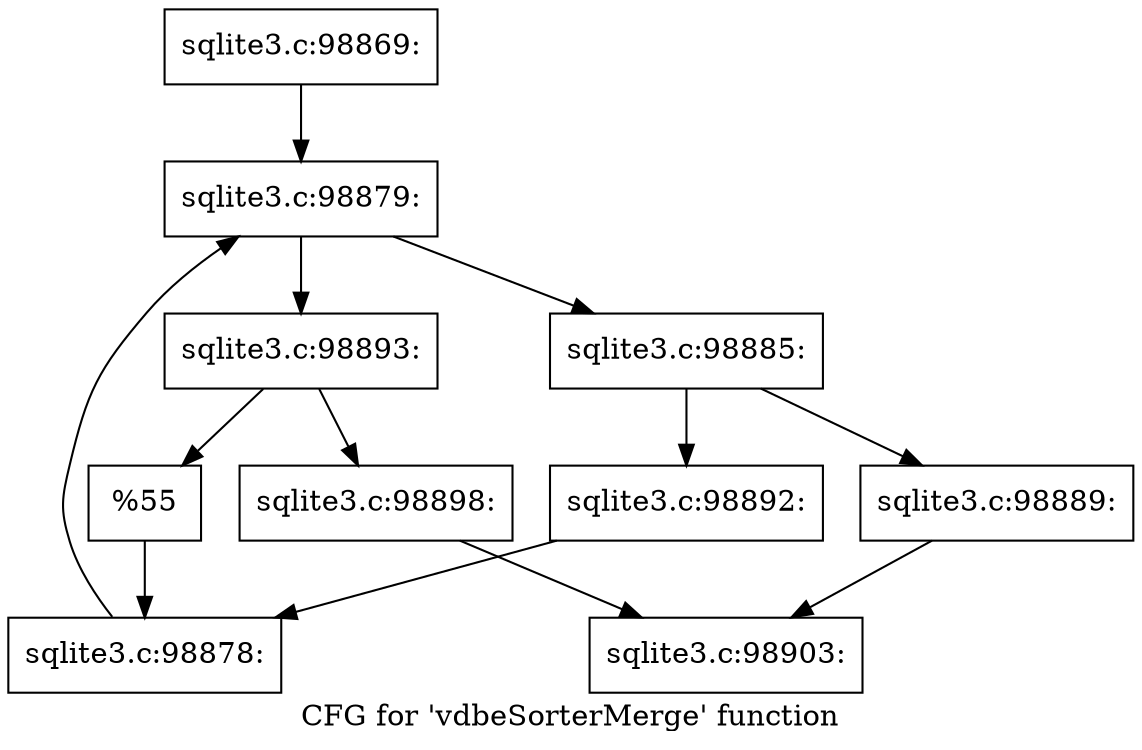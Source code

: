 digraph "CFG for 'vdbeSorterMerge' function" {
	label="CFG for 'vdbeSorterMerge' function";

	Node0x55c0f5e5f9f0 [shape=record,label="{sqlite3.c:98869:}"];
	Node0x55c0f5e5f9f0 -> Node0x55c0f779edd0;
	Node0x55c0f779edd0 [shape=record,label="{sqlite3.c:98879:}"];
	Node0x55c0f779edd0 -> Node0x55c0f779fdc0;
	Node0x55c0f779edd0 -> Node0x55c0f77a00d0;
	Node0x55c0f779fdc0 [shape=record,label="{sqlite3.c:98885:}"];
	Node0x55c0f779fdc0 -> Node0x55c0f77a0d80;
	Node0x55c0f779fdc0 -> Node0x55c0f77a0dd0;
	Node0x55c0f77a0d80 [shape=record,label="{sqlite3.c:98889:}"];
	Node0x55c0f77a0d80 -> Node0x55c0f779ed40;
	Node0x55c0f77a0dd0 [shape=record,label="{sqlite3.c:98892:}"];
	Node0x55c0f77a0dd0 -> Node0x55c0f77a0080;
	Node0x55c0f77a00d0 [shape=record,label="{sqlite3.c:98893:}"];
	Node0x55c0f77a00d0 -> Node0x55c0f77a2040;
	Node0x55c0f77a00d0 -> Node0x55c0f77a2090;
	Node0x55c0f77a2040 [shape=record,label="{sqlite3.c:98898:}"];
	Node0x55c0f77a2040 -> Node0x55c0f779ed40;
	Node0x55c0f77a2090 [shape=record,label="{%55}"];
	Node0x55c0f77a2090 -> Node0x55c0f77a0080;
	Node0x55c0f77a0080 [shape=record,label="{sqlite3.c:98878:}"];
	Node0x55c0f77a0080 -> Node0x55c0f779edd0;
	Node0x55c0f779ed40 [shape=record,label="{sqlite3.c:98903:}"];
}
